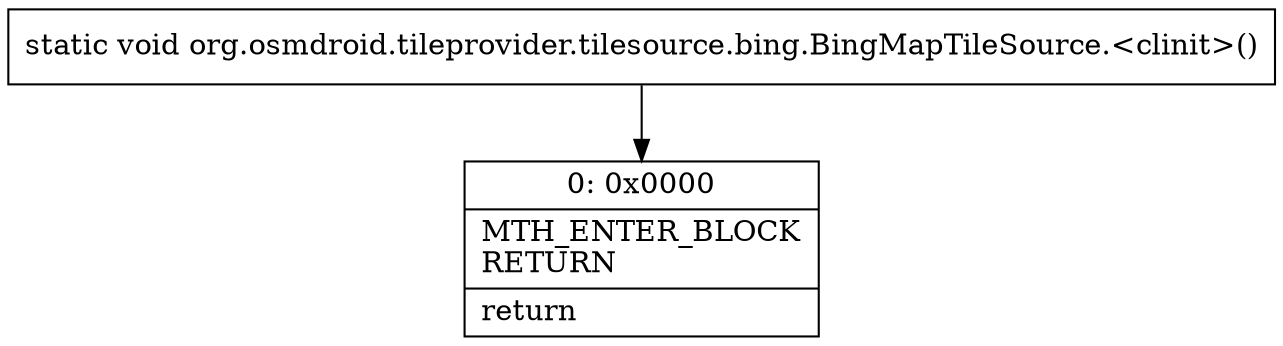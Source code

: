 digraph "CFG fororg.osmdroid.tileprovider.tilesource.bing.BingMapTileSource.\<clinit\>()V" {
Node_0 [shape=record,label="{0\:\ 0x0000|MTH_ENTER_BLOCK\lRETURN\l|return\l}"];
MethodNode[shape=record,label="{static void org.osmdroid.tileprovider.tilesource.bing.BingMapTileSource.\<clinit\>() }"];
MethodNode -> Node_0;
}

